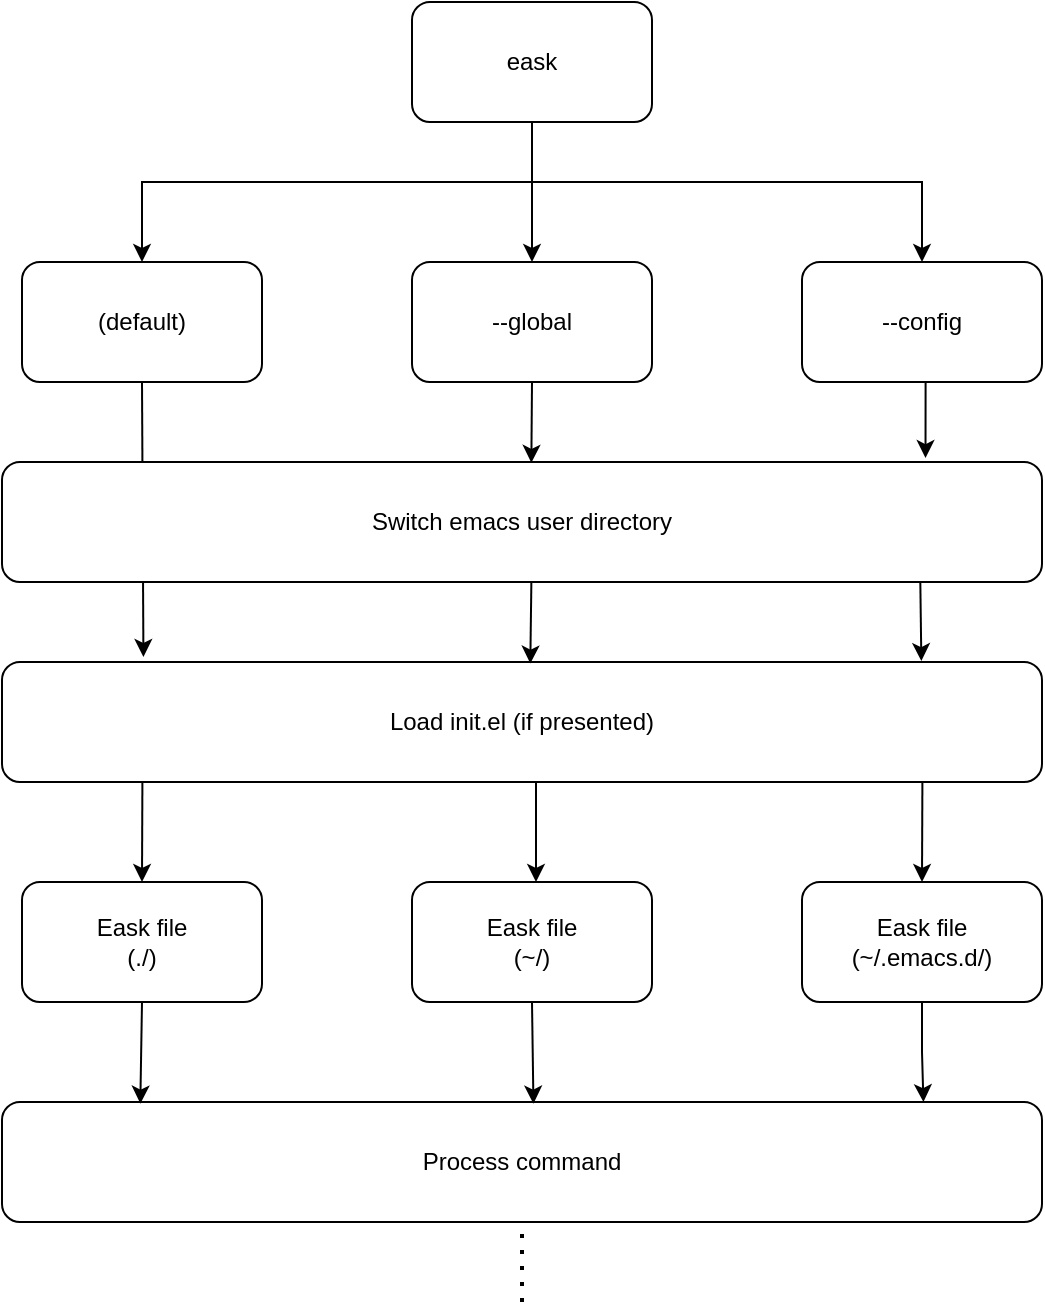 <mxfile version="21.2.3" type="device">
  <diagram name="Page-1" id="ECsvPKz9BdvyXtbE4PiO">
    <mxGraphModel dx="1434" dy="750" grid="1" gridSize="10" guides="1" tooltips="1" connect="1" arrows="1" fold="1" page="1" pageScale="1" pageWidth="850" pageHeight="1100" math="0" shadow="0">
      <root>
        <mxCell id="0" />
        <mxCell id="1" parent="0" />
        <mxCell id="iZ--7ive_AiRySIc9lut-3" value="eask" style="rounded=1;whiteSpace=wrap;html=1;" parent="1" vertex="1">
          <mxGeometry x="365" y="230" width="120" height="60" as="geometry" />
        </mxCell>
        <mxCell id="iZ--7ive_AiRySIc9lut-4" value="Eask file&lt;br&gt;(./)" style="rounded=1;whiteSpace=wrap;html=1;" parent="1" vertex="1">
          <mxGeometry x="170" y="670" width="120" height="60" as="geometry" />
        </mxCell>
        <mxCell id="iZ--7ive_AiRySIc9lut-5" value="(default)" style="rounded=1;whiteSpace=wrap;html=1;" parent="1" vertex="1">
          <mxGeometry x="170" y="360" width="120" height="60" as="geometry" />
        </mxCell>
        <mxCell id="V9dcnQbjoBNSlF8zZn3X-6" style="edgeStyle=orthogonalEdgeStyle;rounded=0;orthogonalLoop=1;jettySize=auto;html=1;exitX=0.5;exitY=1;exitDx=0;exitDy=0;entryX=0.888;entryY=-0.033;entryDx=0;entryDy=0;entryPerimeter=0;" parent="1" source="iZ--7ive_AiRySIc9lut-6" target="iZ--7ive_AiRySIc9lut-21" edge="1">
          <mxGeometry relative="1" as="geometry" />
        </mxCell>
        <mxCell id="iZ--7ive_AiRySIc9lut-6" value="--config" style="rounded=1;whiteSpace=wrap;html=1;" parent="1" vertex="1">
          <mxGeometry x="560" y="360" width="120" height="60" as="geometry" />
        </mxCell>
        <mxCell id="iZ--7ive_AiRySIc9lut-7" value="" style="endArrow=classic;html=1;rounded=0;entryX=0.5;entryY=0;entryDx=0;entryDy=0;exitX=0.5;exitY=1;exitDx=0;exitDy=0;" parent="1" source="iZ--7ive_AiRySIc9lut-3" target="iZ--7ive_AiRySIc9lut-5" edge="1">
          <mxGeometry width="50" height="50" relative="1" as="geometry">
            <mxPoint x="420" y="380" as="sourcePoint" />
            <mxPoint x="450" y="360" as="targetPoint" />
            <Array as="points">
              <mxPoint x="425" y="320" />
              <mxPoint x="230" y="320" />
            </Array>
          </mxGeometry>
        </mxCell>
        <mxCell id="iZ--7ive_AiRySIc9lut-9" value="" style="endArrow=classic;html=1;rounded=0;entryX=0.5;entryY=0;entryDx=0;entryDy=0;" parent="1" target="iZ--7ive_AiRySIc9lut-6" edge="1">
          <mxGeometry width="50" height="50" relative="1" as="geometry">
            <mxPoint x="420" y="320" as="sourcePoint" />
            <mxPoint x="240" y="380" as="targetPoint" />
            <Array as="points">
              <mxPoint x="620" y="320" />
            </Array>
          </mxGeometry>
        </mxCell>
        <mxCell id="iZ--7ive_AiRySIc9lut-10" value="--global" style="rounded=1;whiteSpace=wrap;html=1;" parent="1" vertex="1">
          <mxGeometry x="365" y="360" width="120" height="60" as="geometry" />
        </mxCell>
        <mxCell id="iZ--7ive_AiRySIc9lut-11" value="" style="endArrow=classic;html=1;rounded=0;exitX=0.5;exitY=1;exitDx=0;exitDy=0;entryX=0.136;entryY=-0.042;entryDx=0;entryDy=0;entryPerimeter=0;" parent="1" source="iZ--7ive_AiRySIc9lut-5" target="iZ--7ive_AiRySIc9lut-16" edge="1">
          <mxGeometry width="50" height="50" relative="1" as="geometry">
            <mxPoint x="380" y="510" as="sourcePoint" />
            <mxPoint x="398" y="467" as="targetPoint" />
          </mxGeometry>
        </mxCell>
        <mxCell id="iZ--7ive_AiRySIc9lut-12" value="Eask file&lt;br&gt;(~/)" style="rounded=1;whiteSpace=wrap;html=1;" parent="1" vertex="1">
          <mxGeometry x="365" y="670" width="120" height="60" as="geometry" />
        </mxCell>
        <mxCell id="iZ--7ive_AiRySIc9lut-15" value="" style="endArrow=classic;html=1;rounded=0;entryX=0.5;entryY=0;entryDx=0;entryDy=0;" parent="1" target="iZ--7ive_AiRySIc9lut-10" edge="1">
          <mxGeometry width="50" height="50" relative="1" as="geometry">
            <mxPoint x="425" y="320" as="sourcePoint" />
            <mxPoint x="425" y="360" as="targetPoint" />
          </mxGeometry>
        </mxCell>
        <mxCell id="iZ--7ive_AiRySIc9lut-16" value="Load init.el (if presented)" style="rounded=1;whiteSpace=wrap;html=1;" parent="1" vertex="1">
          <mxGeometry x="160" y="560" width="520" height="60" as="geometry" />
        </mxCell>
        <mxCell id="iZ--7ive_AiRySIc9lut-21" value="Switch emacs user directory" style="rounded=1;whiteSpace=wrap;html=1;" parent="1" vertex="1">
          <mxGeometry x="160" y="460" width="520" height="60" as="geometry" />
        </mxCell>
        <mxCell id="iZ--7ive_AiRySIc9lut-37" style="edgeStyle=orthogonalEdgeStyle;rounded=0;orthogonalLoop=1;jettySize=auto;html=1;entryX=0.886;entryY=0.001;entryDx=0;entryDy=0;entryPerimeter=0;" parent="1" source="iZ--7ive_AiRySIc9lut-25" target="iZ--7ive_AiRySIc9lut-29" edge="1">
          <mxGeometry relative="1" as="geometry" />
        </mxCell>
        <mxCell id="iZ--7ive_AiRySIc9lut-25" value="Eask file&lt;br&gt;(~/.emacs.d/)" style="rounded=1;whiteSpace=wrap;html=1;" parent="1" vertex="1">
          <mxGeometry x="560" y="670" width="120" height="60" as="geometry" />
        </mxCell>
        <mxCell id="iZ--7ive_AiRySIc9lut-26" value="" style="endArrow=classic;html=1;rounded=0;entryX=0.5;entryY=0;entryDx=0;entryDy=0;exitX=0.135;exitY=1;exitDx=0;exitDy=0;exitPerimeter=0;" parent="1" source="iZ--7ive_AiRySIc9lut-16" target="iZ--7ive_AiRySIc9lut-4" edge="1">
          <mxGeometry width="50" height="50" relative="1" as="geometry">
            <mxPoint x="310" y="670" as="sourcePoint" />
            <mxPoint x="350" y="600" as="targetPoint" />
          </mxGeometry>
        </mxCell>
        <mxCell id="iZ--7ive_AiRySIc9lut-27" value="" style="endArrow=classic;html=1;rounded=0;" parent="1" edge="1">
          <mxGeometry width="50" height="50" relative="1" as="geometry">
            <mxPoint x="427" y="620" as="sourcePoint" />
            <mxPoint x="427" y="670" as="targetPoint" />
          </mxGeometry>
        </mxCell>
        <mxCell id="iZ--7ive_AiRySIc9lut-28" value="" style="endArrow=classic;html=1;rounded=0;exitX=0.885;exitY=1.006;exitDx=0;exitDy=0;exitPerimeter=0;entryX=0.5;entryY=0;entryDx=0;entryDy=0;" parent="1" source="iZ--7ive_AiRySIc9lut-16" target="iZ--7ive_AiRySIc9lut-25" edge="1">
          <mxGeometry width="50" height="50" relative="1" as="geometry">
            <mxPoint x="270" y="620" as="sourcePoint" />
            <mxPoint x="320" y="570" as="targetPoint" />
          </mxGeometry>
        </mxCell>
        <mxCell id="iZ--7ive_AiRySIc9lut-29" value="Process command" style="rounded=1;whiteSpace=wrap;html=1;" parent="1" vertex="1">
          <mxGeometry x="160" y="780" width="520" height="60" as="geometry" />
        </mxCell>
        <mxCell id="iZ--7ive_AiRySIc9lut-30" value="" style="endArrow=none;dashed=1;html=1;dashPattern=1 3;strokeWidth=2;rounded=0;entryX=0.5;entryY=1;entryDx=0;entryDy=0;" parent="1" target="iZ--7ive_AiRySIc9lut-29" edge="1">
          <mxGeometry width="50" height="50" relative="1" as="geometry">
            <mxPoint x="420" y="880" as="sourcePoint" />
            <mxPoint x="390" y="730" as="targetPoint" />
          </mxGeometry>
        </mxCell>
        <mxCell id="iZ--7ive_AiRySIc9lut-31" value="" style="endArrow=classic;html=1;rounded=0;exitX=0.5;exitY=1;exitDx=0;exitDy=0;entryX=0.133;entryY=0.014;entryDx=0;entryDy=0;entryPerimeter=0;" parent="1" source="iZ--7ive_AiRySIc9lut-4" target="iZ--7ive_AiRySIc9lut-29" edge="1">
          <mxGeometry width="50" height="50" relative="1" as="geometry">
            <mxPoint x="340" y="780" as="sourcePoint" />
            <mxPoint x="390" y="730" as="targetPoint" />
          </mxGeometry>
        </mxCell>
        <mxCell id="iZ--7ive_AiRySIc9lut-32" value="" style="endArrow=classic;html=1;rounded=0;entryX=0.511;entryY=0.014;entryDx=0;entryDy=0;exitX=0.5;exitY=1;exitDx=0;exitDy=0;entryPerimeter=0;" parent="1" source="iZ--7ive_AiRySIc9lut-12" target="iZ--7ive_AiRySIc9lut-29" edge="1">
          <mxGeometry width="50" height="50" relative="1" as="geometry">
            <mxPoint x="340" y="780" as="sourcePoint" />
            <mxPoint x="390" y="730" as="targetPoint" />
          </mxGeometry>
        </mxCell>
        <mxCell id="V9dcnQbjoBNSlF8zZn3X-9" value="" style="endArrow=classic;html=1;rounded=0;entryX=0.508;entryY=0.013;entryDx=0;entryDy=0;entryPerimeter=0;exitX=0.509;exitY=1.007;exitDx=0;exitDy=0;exitPerimeter=0;" parent="1" source="iZ--7ive_AiRySIc9lut-21" target="iZ--7ive_AiRySIc9lut-16" edge="1">
          <mxGeometry width="50" height="50" relative="1" as="geometry">
            <mxPoint x="440" y="540" as="sourcePoint" />
            <mxPoint x="420" y="560" as="targetPoint" />
          </mxGeometry>
        </mxCell>
        <mxCell id="V9dcnQbjoBNSlF8zZn3X-10" value="" style="endArrow=classic;html=1;rounded=0;entryX=0.884;entryY=-0.008;entryDx=0;entryDy=0;entryPerimeter=0;exitX=0.883;exitY=1;exitDx=0;exitDy=0;exitPerimeter=0;" parent="1" source="iZ--7ive_AiRySIc9lut-21" target="iZ--7ive_AiRySIc9lut-16" edge="1">
          <mxGeometry width="50" height="50" relative="1" as="geometry">
            <mxPoint x="620" y="520" as="sourcePoint" />
            <mxPoint x="620" y="570" as="targetPoint" />
          </mxGeometry>
        </mxCell>
        <mxCell id="V9dcnQbjoBNSlF8zZn3X-12" value="" style="endArrow=classic;html=1;rounded=0;entryX=0.509;entryY=0.007;entryDx=0;entryDy=0;entryPerimeter=0;exitX=0.5;exitY=1;exitDx=0;exitDy=0;" parent="1" source="iZ--7ive_AiRySIc9lut-10" target="iZ--7ive_AiRySIc9lut-21" edge="1">
          <mxGeometry width="50" height="50" relative="1" as="geometry">
            <mxPoint x="370" y="520" as="sourcePoint" />
            <mxPoint x="420" y="470" as="targetPoint" />
          </mxGeometry>
        </mxCell>
      </root>
    </mxGraphModel>
  </diagram>
</mxfile>
